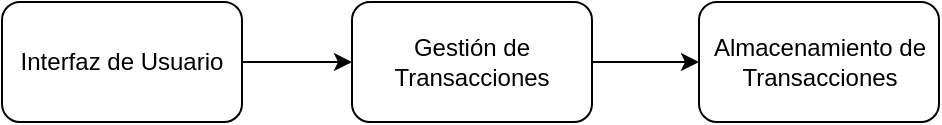 <mxfile version="24.8.6">
  <diagram name="Página-1" id="hcnwpIhDybfZjAAbi75m">
    <mxGraphModel dx="521" dy="557" grid="1" gridSize="10" guides="1" tooltips="1" connect="1" arrows="1" fold="1" page="1" pageScale="1" pageWidth="827" pageHeight="1169" math="0" shadow="0">
      <root>
        <mxCell id="0" />
        <mxCell id="1" parent="0" />
        <mxCell id="XiXrMrHAOUW__KzoeqQU-2" style="edgeStyle=orthogonalEdgeStyle;rounded=0;orthogonalLoop=1;jettySize=auto;html=1;exitX=1;exitY=0.5;exitDx=0;exitDy=0;entryX=0;entryY=0.5;entryDx=0;entryDy=0;" edge="1" parent="1" source="ZFplOWOghQXaEzB4oS0H-4" target="ZFplOWOghQXaEzB4oS0H-5">
          <mxGeometry relative="1" as="geometry" />
        </mxCell>
        <mxCell id="ZFplOWOghQXaEzB4oS0H-4" value="Gestión de Transacciones" style="rounded=1;whiteSpace=wrap;html=1;" parent="1" vertex="1">
          <mxGeometry x="240" y="80" width="120" height="60" as="geometry" />
        </mxCell>
        <mxCell id="ZFplOWOghQXaEzB4oS0H-5" value="Almacenamiento de Transacciones" style="rounded=1;whiteSpace=wrap;html=1;" parent="1" vertex="1">
          <mxGeometry x="413.5" y="80" width="120" height="60" as="geometry" />
        </mxCell>
        <mxCell id="XiXrMrHAOUW__KzoeqQU-1" style="edgeStyle=orthogonalEdgeStyle;rounded=0;orthogonalLoop=1;jettySize=auto;html=1;exitX=1;exitY=0.5;exitDx=0;exitDy=0;entryX=0;entryY=0.5;entryDx=0;entryDy=0;" edge="1" parent="1" source="ZFplOWOghQXaEzB4oS0H-6" target="ZFplOWOghQXaEzB4oS0H-4">
          <mxGeometry relative="1" as="geometry" />
        </mxCell>
        <mxCell id="ZFplOWOghQXaEzB4oS0H-6" value="Interfaz de Usuario" style="rounded=1;whiteSpace=wrap;html=1;" parent="1" vertex="1">
          <mxGeometry x="65" y="80" width="120" height="60" as="geometry" />
        </mxCell>
      </root>
    </mxGraphModel>
  </diagram>
</mxfile>
